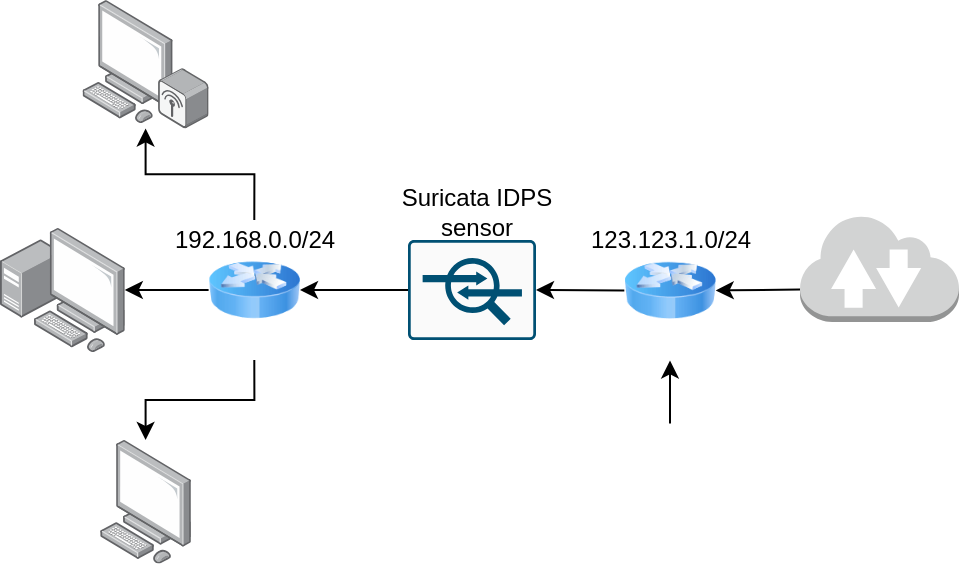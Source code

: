 <mxfile version="13.1.14" type="github">
  <diagram id="ZckmdaoXzeLD56jOtGl1" name="Page-1">
    <mxGraphModel dx="981" dy="528" grid="1" gridSize="10" guides="1" tooltips="1" connect="1" arrows="1" fold="1" page="1" pageScale="1" pageWidth="850" pageHeight="1100" math="0" shadow="0">
      <root>
        <mxCell id="0" />
        <mxCell id="1" parent="0" />
        <mxCell id="0NU24TA6zj3jAs6wYLDZ-6" value="" style="edgeStyle=orthogonalEdgeStyle;rounded=0;orthogonalLoop=1;jettySize=auto;html=1;" edge="1" parent="1" source="0NU24TA6zj3jAs6wYLDZ-1" target="0NU24TA6zj3jAs6wYLDZ-9">
          <mxGeometry relative="1" as="geometry">
            <mxPoint x="330" y="200" as="targetPoint" />
          </mxGeometry>
        </mxCell>
        <mxCell id="0NU24TA6zj3jAs6wYLDZ-1" value="" style="points=[[0.015,0.015,0],[0.985,0.015,0],[0.985,0.985,0],[0.015,0.985,0],[0.25,0,0],[0.5,0,0],[0.75,0,0],[1,0.25,0],[1,0.5,0],[1,0.75,0],[0.75,1,0],[0.5,1,0],[0.25,1,0],[0,0.75,0],[0,0.5,0],[0,0.25,0]];verticalLabelPosition=bottom;html=1;verticalAlign=top;aspect=fixed;align=center;pointerEvents=1;shape=mxgraph.cisco19.rect;prIcon=ips_ids;fillColor=#FAFAFA;strokeColor=#005073;" vertex="1" parent="1">
          <mxGeometry x="384" y="180" width="64" height="50" as="geometry" />
        </mxCell>
        <mxCell id="0NU24TA6zj3jAs6wYLDZ-2" value="" style="points=[];aspect=fixed;html=1;align=center;shadow=0;dashed=0;image;image=img/lib/allied_telesis/computer_and_terminals/Personal_Computer_with_Server.svg;" vertex="1" parent="1">
          <mxGeometry x="180" y="173.8" width="62.4" height="62.4" as="geometry" />
        </mxCell>
        <mxCell id="0NU24TA6zj3jAs6wYLDZ-3" value="" style="points=[];aspect=fixed;html=1;align=center;shadow=0;dashed=0;image;image=img/lib/allied_telesis/computer_and_terminals/Personal_Computer.svg;" vertex="1" parent="1">
          <mxGeometry x="230" y="280" width="45.6" height="61.8" as="geometry" />
        </mxCell>
        <mxCell id="0NU24TA6zj3jAs6wYLDZ-4" value="" style="points=[];aspect=fixed;html=1;align=center;shadow=0;dashed=0;image;image=img/lib/allied_telesis/computer_and_terminals/Personal_Computer_Wireless.svg;" vertex="1" parent="1">
          <mxGeometry x="221.3" y="60" width="63" height="64.2" as="geometry" />
        </mxCell>
        <mxCell id="0NU24TA6zj3jAs6wYLDZ-10" style="edgeStyle=orthogonalEdgeStyle;rounded=0;orthogonalLoop=1;jettySize=auto;html=1;exitX=0.5;exitY=1;exitDx=0;exitDy=0;" edge="1" parent="1" source="0NU24TA6zj3jAs6wYLDZ-9" target="0NU24TA6zj3jAs6wYLDZ-3">
          <mxGeometry relative="1" as="geometry" />
        </mxCell>
        <mxCell id="0NU24TA6zj3jAs6wYLDZ-11" style="edgeStyle=orthogonalEdgeStyle;rounded=0;orthogonalLoop=1;jettySize=auto;html=1;exitX=0;exitY=0.5;exitDx=0;exitDy=0;" edge="1" parent="1" source="0NU24TA6zj3jAs6wYLDZ-9" target="0NU24TA6zj3jAs6wYLDZ-2">
          <mxGeometry relative="1" as="geometry" />
        </mxCell>
        <mxCell id="0NU24TA6zj3jAs6wYLDZ-12" style="edgeStyle=orthogonalEdgeStyle;rounded=0;orthogonalLoop=1;jettySize=auto;html=1;exitX=0.5;exitY=0;exitDx=0;exitDy=0;" edge="1" parent="1" source="0NU24TA6zj3jAs6wYLDZ-9" target="0NU24TA6zj3jAs6wYLDZ-4">
          <mxGeometry relative="1" as="geometry" />
        </mxCell>
        <mxCell id="0NU24TA6zj3jAs6wYLDZ-9" value="" style="image;html=1;labelBackgroundColor=#ffffff;image=img/lib/clip_art/networking/Router_Icon_128x128.png" vertex="1" parent="1">
          <mxGeometry x="284.3" y="170" width="45.7" height="70" as="geometry" />
        </mxCell>
        <mxCell id="0NU24TA6zj3jAs6wYLDZ-14" value="192.168.0.0/24" style="text;html=1;align=center;verticalAlign=middle;resizable=0;points=[];autosize=1;" vertex="1" parent="1">
          <mxGeometry x="252.15" y="170" width="110" height="20" as="geometry" />
        </mxCell>
        <mxCell id="0NU24TA6zj3jAs6wYLDZ-27" style="edgeStyle=none;rounded=0;orthogonalLoop=1;jettySize=auto;html=1;exitX=0;exitY=0.7;exitDx=0;exitDy=0;exitPerimeter=0;entryX=1;entryY=0.5;entryDx=0;entryDy=0;" edge="1" parent="1" source="0NU24TA6zj3jAs6wYLDZ-15" target="0NU24TA6zj3jAs6wYLDZ-21">
          <mxGeometry relative="1" as="geometry" />
        </mxCell>
        <mxCell id="0NU24TA6zj3jAs6wYLDZ-15" value="" style="outlineConnect=0;dashed=0;verticalLabelPosition=bottom;verticalAlign=top;align=center;html=1;shape=mxgraph.aws3.internet_2;fillColor=#D2D3D3;gradientColor=none;" vertex="1" parent="1">
          <mxGeometry x="580" y="167" width="79.5" height="54" as="geometry" />
        </mxCell>
        <mxCell id="0NU24TA6zj3jAs6wYLDZ-17" value="&lt;div&gt;Suricata IDPS&lt;/div&gt;&lt;div&gt;sensor&lt;br&gt;&lt;/div&gt;" style="text;html=1;align=center;verticalAlign=middle;resizable=0;points=[];autosize=1;" vertex="1" parent="1">
          <mxGeometry x="368" y="151" width="100" height="30" as="geometry" />
        </mxCell>
        <mxCell id="0NU24TA6zj3jAs6wYLDZ-25" style="edgeStyle=none;rounded=0;orthogonalLoop=1;jettySize=auto;html=1;exitX=0.5;exitY=0;exitDx=0;exitDy=0;" edge="1" parent="1" source="0NU24TA6zj3jAs6wYLDZ-18" target="0NU24TA6zj3jAs6wYLDZ-21">
          <mxGeometry relative="1" as="geometry" />
        </mxCell>
        <mxCell id="0NU24TA6zj3jAs6wYLDZ-18" value="" style="shape=image;html=1;verticalAlign=top;verticalLabelPosition=bottom;labelBackgroundColor=#ffffff;imageAspect=0;aspect=fixed;image=https://cdn2.iconfinder.com/data/icons/security-and-protect-glyph-color/512/security-protect-lock-shield-14-128.png" vertex="1" parent="1">
          <mxGeometry x="480" y="271.8" width="70" height="70" as="geometry" />
        </mxCell>
        <mxCell id="0NU24TA6zj3jAs6wYLDZ-24" style="edgeStyle=none;rounded=0;orthogonalLoop=1;jettySize=auto;html=1;exitX=0;exitY=0.5;exitDx=0;exitDy=0;entryX=1;entryY=0.5;entryDx=0;entryDy=0;entryPerimeter=0;" edge="1" parent="1" source="0NU24TA6zj3jAs6wYLDZ-21" target="0NU24TA6zj3jAs6wYLDZ-1">
          <mxGeometry relative="1" as="geometry" />
        </mxCell>
        <mxCell id="0NU24TA6zj3jAs6wYLDZ-21" value="" style="image;html=1;labelBackgroundColor=#ffffff;image=img/lib/clip_art/networking/Router_Icon_128x128.png" vertex="1" parent="1">
          <mxGeometry x="492.15" y="170.2" width="45.7" height="70" as="geometry" />
        </mxCell>
        <mxCell id="0NU24TA6zj3jAs6wYLDZ-22" value="123.123.1.0/24" style="text;html=1;align=center;verticalAlign=middle;resizable=0;points=[];autosize=1;" vertex="1" parent="1">
          <mxGeometry x="460" y="170.2" width="110" height="20" as="geometry" />
        </mxCell>
      </root>
    </mxGraphModel>
  </diagram>
</mxfile>
